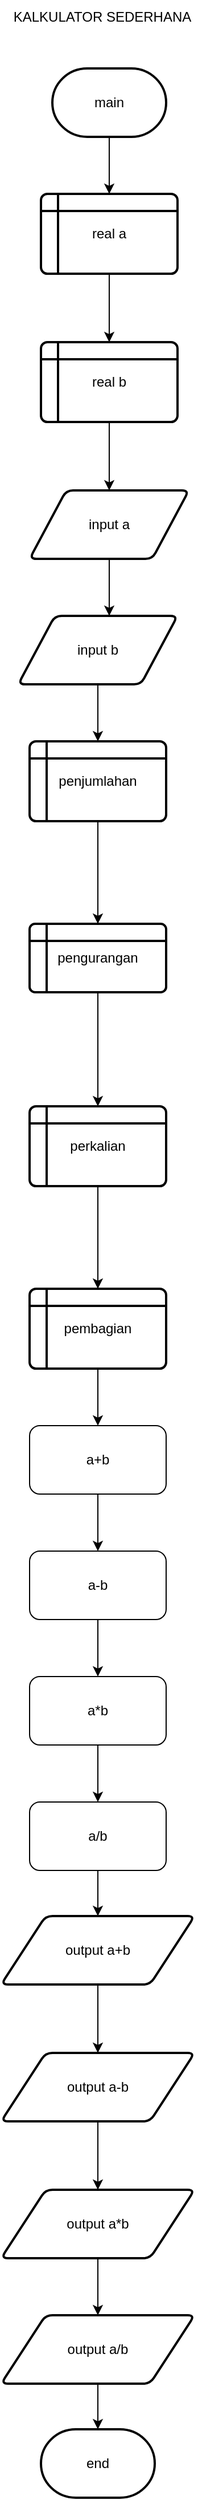 <mxfile version="21.8.0" type="device">
  <diagram name="Halaman-1" id="JgiNSeR_hWtjkRGS1Z4k">
    <mxGraphModel dx="1050" dy="566" grid="1" gridSize="10" guides="1" tooltips="1" connect="1" arrows="1" fold="1" page="1" pageScale="1" pageWidth="827" pageHeight="1169" math="0" shadow="0">
      <root>
        <mxCell id="0" />
        <mxCell id="1" parent="0" />
        <mxCell id="kEkWyRif2GkTLnnALOaA-17" style="edgeStyle=orthogonalEdgeStyle;rounded=0;orthogonalLoop=1;jettySize=auto;html=1;entryX=0.5;entryY=0;entryDx=0;entryDy=0;" parent="1" source="kEkWyRif2GkTLnnALOaA-1" target="kEkWyRif2GkTLnnALOaA-3" edge="1">
          <mxGeometry relative="1" as="geometry" />
        </mxCell>
        <mxCell id="kEkWyRif2GkTLnnALOaA-1" value="main" style="strokeWidth=2;html=1;shape=mxgraph.flowchart.terminator;whiteSpace=wrap;" parent="1" vertex="1">
          <mxGeometry x="370" y="90" width="100" height="60" as="geometry" />
        </mxCell>
        <mxCell id="kEkWyRif2GkTLnnALOaA-2" value="KALKULATOR SEDERHANA" style="text;html=1;strokeColor=none;fillColor=none;align=center;verticalAlign=middle;whiteSpace=wrap;rounded=0;" parent="1" vertex="1">
          <mxGeometry x="331" y="30" width="166" height="30" as="geometry" />
        </mxCell>
        <mxCell id="kEkWyRif2GkTLnnALOaA-18" style="edgeStyle=orthogonalEdgeStyle;rounded=0;orthogonalLoop=1;jettySize=auto;html=1;entryX=0.5;entryY=0;entryDx=0;entryDy=0;" parent="1" source="kEkWyRif2GkTLnnALOaA-3" target="kEkWyRif2GkTLnnALOaA-5" edge="1">
          <mxGeometry relative="1" as="geometry" />
        </mxCell>
        <mxCell id="kEkWyRif2GkTLnnALOaA-3" value="real a" style="shape=internalStorage;whiteSpace=wrap;html=1;dx=15;dy=15;rounded=1;arcSize=8;strokeWidth=2;" parent="1" vertex="1">
          <mxGeometry x="360" y="200" width="120" height="70" as="geometry" />
        </mxCell>
        <mxCell id="kEkWyRif2GkTLnnALOaA-19" style="edgeStyle=orthogonalEdgeStyle;rounded=0;orthogonalLoop=1;jettySize=auto;html=1;entryX=0.5;entryY=0;entryDx=0;entryDy=0;" parent="1" source="kEkWyRif2GkTLnnALOaA-5" target="kEkWyRif2GkTLnnALOaA-6" edge="1">
          <mxGeometry relative="1" as="geometry" />
        </mxCell>
        <mxCell id="kEkWyRif2GkTLnnALOaA-5" value="real b" style="shape=internalStorage;whiteSpace=wrap;html=1;dx=15;dy=15;rounded=1;arcSize=8;strokeWidth=2;" parent="1" vertex="1">
          <mxGeometry x="360" y="330" width="120" height="70" as="geometry" />
        </mxCell>
        <mxCell id="kEkWyRif2GkTLnnALOaA-20" style="edgeStyle=orthogonalEdgeStyle;rounded=0;orthogonalLoop=1;jettySize=auto;html=1;" parent="1" source="kEkWyRif2GkTLnnALOaA-6" edge="1">
          <mxGeometry relative="1" as="geometry">
            <mxPoint x="420" y="570" as="targetPoint" />
          </mxGeometry>
        </mxCell>
        <mxCell id="kEkWyRif2GkTLnnALOaA-6" value="input a" style="shape=parallelogram;html=1;strokeWidth=2;perimeter=parallelogramPerimeter;whiteSpace=wrap;rounded=1;arcSize=12;size=0.23;" parent="1" vertex="1">
          <mxGeometry x="350" y="460" width="140" height="60" as="geometry" />
        </mxCell>
        <mxCell id="kEkWyRif2GkTLnnALOaA-23" style="edgeStyle=orthogonalEdgeStyle;rounded=0;orthogonalLoop=1;jettySize=auto;html=1;entryX=0.5;entryY=0;entryDx=0;entryDy=0;" parent="1" source="kEkWyRif2GkTLnnALOaA-7" target="kEkWyRif2GkTLnnALOaA-8" edge="1">
          <mxGeometry relative="1" as="geometry" />
        </mxCell>
        <mxCell id="kEkWyRif2GkTLnnALOaA-7" value="input b" style="shape=parallelogram;html=1;strokeWidth=2;perimeter=parallelogramPerimeter;whiteSpace=wrap;rounded=1;arcSize=12;size=0.23;" parent="1" vertex="1">
          <mxGeometry x="340" y="570" width="140" height="60" as="geometry" />
        </mxCell>
        <mxCell id="z44gH5eTZ1UsoLKICVBo-1" style="edgeStyle=orthogonalEdgeStyle;rounded=0;orthogonalLoop=1;jettySize=auto;html=1;" parent="1" source="kEkWyRif2GkTLnnALOaA-8" target="kEkWyRif2GkTLnnALOaA-10" edge="1">
          <mxGeometry relative="1" as="geometry" />
        </mxCell>
        <mxCell id="kEkWyRif2GkTLnnALOaA-8" value="penjumlahan" style="shape=internalStorage;whiteSpace=wrap;html=1;dx=15;dy=15;rounded=1;arcSize=8;strokeWidth=2;" parent="1" vertex="1">
          <mxGeometry x="350" y="680" width="120" height="70" as="geometry" />
        </mxCell>
        <mxCell id="kEkWyRif2GkTLnnALOaA-26" value="" style="edgeStyle=orthogonalEdgeStyle;rounded=0;orthogonalLoop=1;jettySize=auto;html=1;" parent="1" source="kEkWyRif2GkTLnnALOaA-10" target="kEkWyRif2GkTLnnALOaA-11" edge="1">
          <mxGeometry relative="1" as="geometry" />
        </mxCell>
        <mxCell id="kEkWyRif2GkTLnnALOaA-10" value="pengurangan" style="shape=internalStorage;whiteSpace=wrap;html=1;dx=15;dy=15;rounded=1;arcSize=8;strokeWidth=2;" parent="1" vertex="1">
          <mxGeometry x="350" y="840" width="120" height="60" as="geometry" />
        </mxCell>
        <mxCell id="kEkWyRif2GkTLnnALOaA-27" value="" style="edgeStyle=orthogonalEdgeStyle;rounded=0;orthogonalLoop=1;jettySize=auto;html=1;" parent="1" source="kEkWyRif2GkTLnnALOaA-11" target="kEkWyRif2GkTLnnALOaA-12" edge="1">
          <mxGeometry relative="1" as="geometry" />
        </mxCell>
        <mxCell id="kEkWyRif2GkTLnnALOaA-11" value="perkalian" style="shape=internalStorage;whiteSpace=wrap;html=1;dx=15;dy=15;rounded=1;arcSize=8;strokeWidth=2;" parent="1" vertex="1">
          <mxGeometry x="350" y="1000" width="120" height="70" as="geometry" />
        </mxCell>
        <mxCell id="kEkWyRif2GkTLnnALOaA-28" value="" style="edgeStyle=orthogonalEdgeStyle;rounded=0;orthogonalLoop=1;jettySize=auto;html=1;" parent="1" source="kEkWyRif2GkTLnnALOaA-12" target="kEkWyRif2GkTLnnALOaA-13" edge="1">
          <mxGeometry relative="1" as="geometry" />
        </mxCell>
        <mxCell id="kEkWyRif2GkTLnnALOaA-12" value="pembagian" style="shape=internalStorage;whiteSpace=wrap;html=1;dx=15;dy=15;rounded=1;arcSize=8;strokeWidth=2;" parent="1" vertex="1">
          <mxGeometry x="350" y="1160" width="120" height="70" as="geometry" />
        </mxCell>
        <mxCell id="kEkWyRif2GkTLnnALOaA-29" style="edgeStyle=orthogonalEdgeStyle;rounded=0;orthogonalLoop=1;jettySize=auto;html=1;" parent="1" source="kEkWyRif2GkTLnnALOaA-13" target="kEkWyRif2GkTLnnALOaA-14" edge="1">
          <mxGeometry relative="1" as="geometry" />
        </mxCell>
        <mxCell id="kEkWyRif2GkTLnnALOaA-13" value="a+b" style="rounded=1;whiteSpace=wrap;html=1;fontStyle=0" parent="1" vertex="1">
          <mxGeometry x="350" y="1280" width="120" height="60" as="geometry" />
        </mxCell>
        <mxCell id="kEkWyRif2GkTLnnALOaA-30" value="" style="edgeStyle=orthogonalEdgeStyle;rounded=0;orthogonalLoop=1;jettySize=auto;html=1;" parent="1" source="kEkWyRif2GkTLnnALOaA-14" target="kEkWyRif2GkTLnnALOaA-15" edge="1">
          <mxGeometry relative="1" as="geometry" />
        </mxCell>
        <mxCell id="kEkWyRif2GkTLnnALOaA-14" value="a-b" style="rounded=1;whiteSpace=wrap;html=1;fontStyle=0" parent="1" vertex="1">
          <mxGeometry x="350" y="1390" width="120" height="60" as="geometry" />
        </mxCell>
        <mxCell id="kEkWyRif2GkTLnnALOaA-31" value="" style="edgeStyle=orthogonalEdgeStyle;rounded=0;orthogonalLoop=1;jettySize=auto;html=1;" parent="1" source="kEkWyRif2GkTLnnALOaA-15" target="kEkWyRif2GkTLnnALOaA-16" edge="1">
          <mxGeometry relative="1" as="geometry" />
        </mxCell>
        <mxCell id="kEkWyRif2GkTLnnALOaA-15" value="a*b" style="rounded=1;whiteSpace=wrap;html=1;fontStyle=0" parent="1" vertex="1">
          <mxGeometry x="350" y="1500" width="120" height="60" as="geometry" />
        </mxCell>
        <mxCell id="kEkWyRif2GkTLnnALOaA-36" style="edgeStyle=orthogonalEdgeStyle;rounded=0;orthogonalLoop=1;jettySize=auto;html=1;entryX=0.5;entryY=0;entryDx=0;entryDy=0;" parent="1" source="kEkWyRif2GkTLnnALOaA-16" target="kEkWyRif2GkTLnnALOaA-32" edge="1">
          <mxGeometry relative="1" as="geometry" />
        </mxCell>
        <mxCell id="kEkWyRif2GkTLnnALOaA-16" value="a/b" style="rounded=1;whiteSpace=wrap;html=1;fontStyle=0" parent="1" vertex="1">
          <mxGeometry x="350" y="1610" width="120" height="60" as="geometry" />
        </mxCell>
        <mxCell id="kEkWyRif2GkTLnnALOaA-37" value="" style="edgeStyle=orthogonalEdgeStyle;rounded=0;orthogonalLoop=1;jettySize=auto;html=1;" parent="1" source="kEkWyRif2GkTLnnALOaA-32" target="kEkWyRif2GkTLnnALOaA-35" edge="1">
          <mxGeometry relative="1" as="geometry" />
        </mxCell>
        <mxCell id="kEkWyRif2GkTLnnALOaA-32" value="output a+b" style="shape=parallelogram;html=1;strokeWidth=2;perimeter=parallelogramPerimeter;whiteSpace=wrap;rounded=1;arcSize=12;size=0.23;" parent="1" vertex="1">
          <mxGeometry x="325" y="1710" width="170" height="60" as="geometry" />
        </mxCell>
        <mxCell id="kEkWyRif2GkTLnnALOaA-40" value="" style="edgeStyle=orthogonalEdgeStyle;rounded=0;orthogonalLoop=1;jettySize=auto;html=1;" parent="1" source="kEkWyRif2GkTLnnALOaA-33" target="kEkWyRif2GkTLnnALOaA-39" edge="1">
          <mxGeometry relative="1" as="geometry" />
        </mxCell>
        <mxCell id="kEkWyRif2GkTLnnALOaA-33" value="output a/b" style="shape=parallelogram;html=1;strokeWidth=2;perimeter=parallelogramPerimeter;whiteSpace=wrap;rounded=1;arcSize=12;size=0.23;" parent="1" vertex="1">
          <mxGeometry x="325" y="2060" width="170" height="60" as="geometry" />
        </mxCell>
        <mxCell id="z44gH5eTZ1UsoLKICVBo-2" value="" style="edgeStyle=orthogonalEdgeStyle;rounded=0;orthogonalLoop=1;jettySize=auto;html=1;" parent="1" source="kEkWyRif2GkTLnnALOaA-34" target="kEkWyRif2GkTLnnALOaA-33" edge="1">
          <mxGeometry relative="1" as="geometry" />
        </mxCell>
        <mxCell id="kEkWyRif2GkTLnnALOaA-34" value="output a*b" style="shape=parallelogram;html=1;strokeWidth=2;perimeter=parallelogramPerimeter;whiteSpace=wrap;rounded=1;arcSize=12;size=0.23;" parent="1" vertex="1">
          <mxGeometry x="325" y="1950" width="170" height="60" as="geometry" />
        </mxCell>
        <mxCell id="kEkWyRif2GkTLnnALOaA-38" value="" style="edgeStyle=orthogonalEdgeStyle;rounded=0;orthogonalLoop=1;jettySize=auto;html=1;" parent="1" source="kEkWyRif2GkTLnnALOaA-35" target="kEkWyRif2GkTLnnALOaA-34" edge="1">
          <mxGeometry relative="1" as="geometry" />
        </mxCell>
        <mxCell id="kEkWyRif2GkTLnnALOaA-35" value="output a-b" style="shape=parallelogram;html=1;strokeWidth=2;perimeter=parallelogramPerimeter;whiteSpace=wrap;rounded=1;arcSize=12;size=0.23;" parent="1" vertex="1">
          <mxGeometry x="325" y="1830" width="170" height="60" as="geometry" />
        </mxCell>
        <mxCell id="kEkWyRif2GkTLnnALOaA-39" value="end" style="strokeWidth=2;html=1;shape=mxgraph.flowchart.terminator;whiteSpace=wrap;" parent="1" vertex="1">
          <mxGeometry x="360" y="2160" width="100" height="60" as="geometry" />
        </mxCell>
      </root>
    </mxGraphModel>
  </diagram>
</mxfile>
